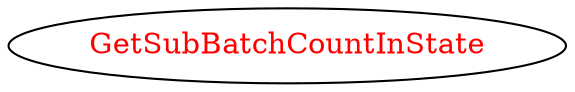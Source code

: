 digraph dependencyGraph {
 concentrate=true;
 ranksep="2.0";
 rankdir="LR"; 
 splines="ortho";
"GetSubBatchCountInState" [fontcolor="red"];
}